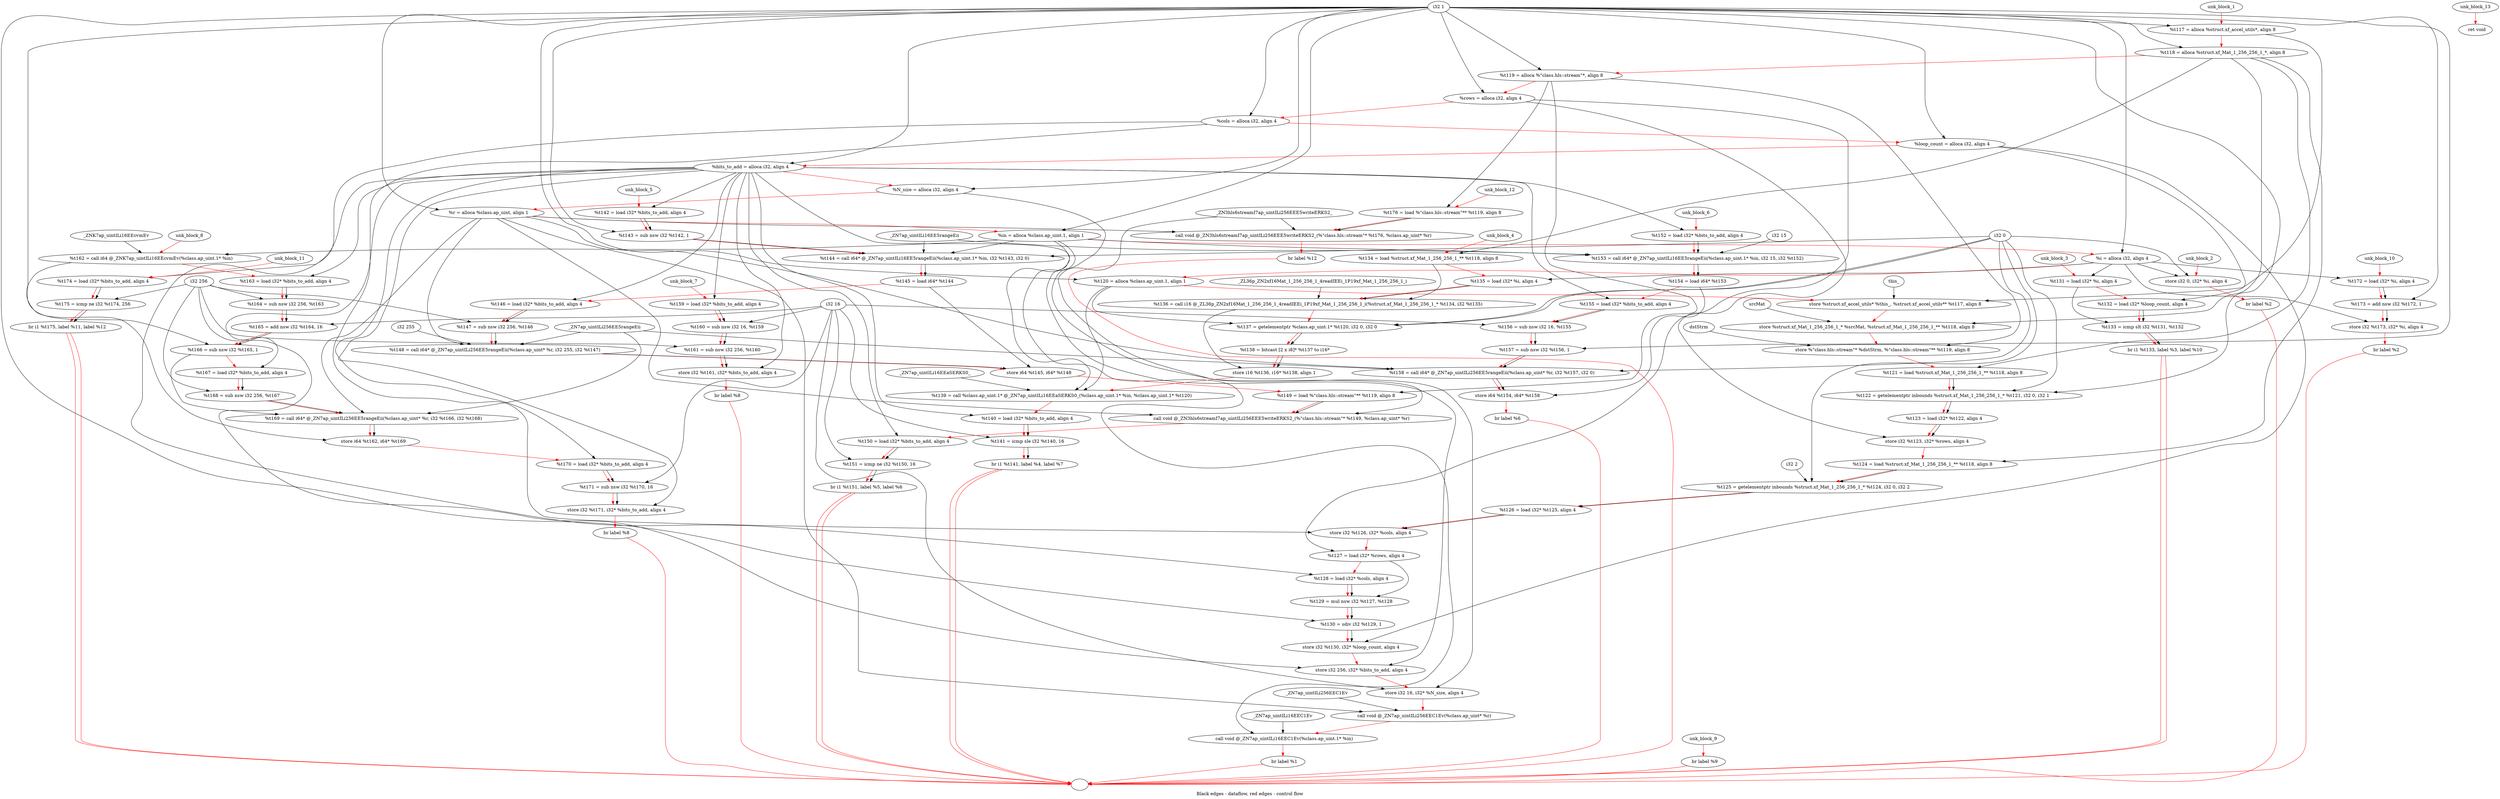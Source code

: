 digraph G {
compound=true
label="Black edges - dataflow, red edges - control flow"
"t117" [label="  %t117 = alloca %struct.xf_accel_utils*, align 8"]
"t118" [label="  %t118 = alloca %struct.xf_Mat_1_256_256_1_*, align 8"]
"t119" [label="  %t119 = alloca %\"class.hls::stream\"*, align 8"]
"rows" [label="  %rows = alloca i32, align 4"]
"cols" [label="  %cols = alloca i32, align 4"]
"loop_count" [label="  %loop_count = alloca i32, align 4"]
"bits_to_add" [label="  %bits_to_add = alloca i32, align 4"]
"N_size" [label="  %N_size = alloca i32, align 4"]
"r" [label="  %r = alloca %class.ap_uint, align 1"]
"in" [label="  %in = alloca %class.ap_uint.1, align 1"]
"i" [label="  %i = alloca i32, align 4"]
"t120" [label="  %t120 = alloca %class.ap_uint.1, align 1"]
"_1" [label="  store %struct.xf_accel_utils* %this_, %struct.xf_accel_utils** %t117, align 8"]
"_2" [label="  store %struct.xf_Mat_1_256_256_1_* %srcMat, %struct.xf_Mat_1_256_256_1_** %t118, align 8"]
"_3" [label="  store %\"class.hls::stream\"* %dstStrm, %\"class.hls::stream\"** %t119, align 8"]
"t121" [label="  %t121 = load %struct.xf_Mat_1_256_256_1_** %t118, align 8"]
"t122" [label="  %t122 = getelementptr inbounds %struct.xf_Mat_1_256_256_1_* %t121, i32 0, i32 1"]
"t123" [label="  %t123 = load i32* %t122, align 4"]
"_4" [label="  store i32 %t123, i32* %rows, align 4"]
"t124" [label="  %t124 = load %struct.xf_Mat_1_256_256_1_** %t118, align 8"]
"t125" [label="  %t125 = getelementptr inbounds %struct.xf_Mat_1_256_256_1_* %t124, i32 0, i32 2"]
"t126" [label="  %t126 = load i32* %t125, align 4"]
"_5" [label="  store i32 %t126, i32* %cols, align 4"]
"t127" [label="  %t127 = load i32* %rows, align 4"]
"t128" [label="  %t128 = load i32* %cols, align 4"]
"t129" [label="  %t129 = mul nsw i32 %t127, %t128"]
"t130" [label="  %t130 = sdiv i32 %t129, 1"]
"_6" [label="  store i32 %t130, i32* %loop_count, align 4"]
"_7" [label="  store i32 256, i32* %bits_to_add, align 4"]
"_8" [label="  store i32 16, i32* %N_size, align 4"]
"_9" [label="  call void @_ZN7ap_uintILi256EEC1Ev(%class.ap_uint* %r)"]
"_10" [label="  call void @_ZN7ap_uintILi16EEC1Ev(%class.ap_uint.1* %in)"]
"_11" [label="  br label %1"]
"unk_block_1" -> "t117"[color=red]
"i32 1" -> "t117"
"t117" -> "t118"[color=red weight=2]
"i32 1" -> "t118"
"t118" -> "t119"[color=red weight=2]
"i32 1" -> "t119"
"t119" -> "rows"[color=red weight=2]
"i32 1" -> "rows"
"rows" -> "cols"[color=red weight=2]
"i32 1" -> "cols"
"cols" -> "loop_count"[color=red weight=2]
"i32 1" -> "loop_count"
"loop_count" -> "bits_to_add"[color=red weight=2]
"i32 1" -> "bits_to_add"
"bits_to_add" -> "N_size"[color=red weight=2]
"i32 1" -> "N_size"
"N_size" -> "r"[color=red weight=2]
"i32 1" -> "r"
"r" -> "in"[color=red weight=2]
"i32 1" -> "in"
"in" -> "i"[color=red weight=2]
"i32 1" -> "i"
"i" -> "t120"[color=red weight=2]
"i32 1" -> "t120"
"t120" -> "_1"[color=red weight=2]
"this_" -> "_1"
"t117" -> "_1"
"_1" -> "_2"[color=red weight=2]
"srcMat" -> "_2"
"t118" -> "_2"
"_2" -> "_3"[color=red weight=2]
"dstStrm" -> "_3"
"t119" -> "_3"
"_3" -> "t121"[color=red weight=2]
"t118" -> "t121"
"t121" -> "t122"[color=red weight=2]
"t121" -> "t122"
"i32 0" -> "t122"
"i32 1" -> "t122"
"t122" -> "t123"[color=red weight=2]
"t122" -> "t123"
"t123" -> "_4"[color=red weight=2]
"t123" -> "_4"
"rows" -> "_4"
"_4" -> "t124"[color=red weight=2]
"t118" -> "t124"
"t124" -> "t125"[color=red weight=2]
"t124" -> "t125"
"i32 0" -> "t125"
"i32 2" -> "t125"
"t125" -> "t126"[color=red weight=2]
"t125" -> "t126"
"t126" -> "_5"[color=red weight=2]
"t126" -> "_5"
"cols" -> "_5"
"_5" -> "t127"[color=red weight=2]
"rows" -> "t127"
"t127" -> "t128"[color=red weight=2]
"cols" -> "t128"
"t128" -> "t129"[color=red weight=2]
"t127" -> "t129"
"t128" -> "t129"
"t129" -> "t130"[color=red weight=2]
"t129" -> "t130"
"i32 1" -> "t130"
"t130" -> "_6"[color=red weight=2]
"t130" -> "_6"
"loop_count" -> "_6"
"_6" -> "_7"[color=red weight=2]
"i32 256" -> "_7"
"bits_to_add" -> "_7"
"_7" -> "_8"[color=red weight=2]
"i32 16" -> "_8"
"N_size" -> "_8"
"_8" -> "_9"[color=red weight=2]
"r" -> "_9"
"_ZN7ap_uintILi256EEC1Ev" -> "_9"
"_9" -> "_10"[color=red weight=2]
"in" -> "_10"
"_ZN7ap_uintILi16EEC1Ev" -> "_10"
"_10" -> "_11"[color=red weight=2]
"_11" -> ""[color=red]

"_12" [label="  store i32 0, i32* %i, align 4"]
"_13" [label="  br label %2"]
"unk_block_2" -> "_12"[color=red]
"i32 0" -> "_12"
"i" -> "_12"
"_12" -> "_13"[color=red weight=2]
"_13" -> ""[color=red]

"t131" [label="  %t131 = load i32* %i, align 4"]
"t132" [label="  %t132 = load i32* %loop_count, align 4"]
"t133" [label="  %t133 = icmp slt i32 %t131, %t132"]
"_14" [label="  br i1 %t133, label %3, label %10"]
"unk_block_3" -> "t131"[color=red]
"i" -> "t131"
"t131" -> "t132"[color=red weight=2]
"loop_count" -> "t132"
"t132" -> "t133"[color=red weight=2]
"t131" -> "t133"
"t132" -> "t133"
"t133" -> "_14"[color=red weight=2]
"t133" -> "_14"
"_14" -> ""[color=red]
"_14" -> ""[color=red]

"t134" [label="  %t134 = load %struct.xf_Mat_1_256_256_1_** %t118, align 8"]
"t135" [label="  %t135 = load i32* %i, align 4"]
"t136" [label="  %t136 = call i16 @_ZL36p_ZN2xf16Mat_1_256_256_1_4readIEEi_1P19xf_Mat_1_256_256_1_i(%struct.xf_Mat_1_256_256_1_* %t134, i32 %t135)"]
"t137" [label="  %t137 = getelementptr %class.ap_uint.1* %t120, i32 0, i32 0"]
"t138" [label="  %t138 = bitcast [2 x i8]* %t137 to i16*"]
"_15" [label="  store i16 %t136, i16* %t138, align 1"]
"t139" [label="  %t139 = call %class.ap_uint.1* @_ZN7ap_uintILi16EEaSERKS0_(%class.ap_uint.1* %in, %class.ap_uint.1* %t120)"]
"t140" [label="  %t140 = load i32* %bits_to_add, align 4"]
"t141" [label="  %t141 = icmp sle i32 %t140, 16"]
"_16" [label="  br i1 %t141, label %4, label %7"]
"unk_block_4" -> "t134"[color=red]
"t118" -> "t134"
"t134" -> "t135"[color=red weight=2]
"i" -> "t135"
"t135" -> "t136"[color=red weight=2]
"t134" -> "t136"
"t135" -> "t136"
"_ZL36p_ZN2xf16Mat_1_256_256_1_4readIEEi_1P19xf_Mat_1_256_256_1_i" -> "t136"
"t136" -> "t137"[color=red weight=2]
"t120" -> "t137"
"i32 0" -> "t137"
"i32 0" -> "t137"
"t137" -> "t138"[color=red weight=2]
"t137" -> "t138"
"t138" -> "_15"[color=red weight=2]
"t136" -> "_15"
"t138" -> "_15"
"_15" -> "t139"[color=red weight=2]
"in" -> "t139"
"t120" -> "t139"
"_ZN7ap_uintILi16EEaSERKS0_" -> "t139"
"t139" -> "t140"[color=red weight=2]
"bits_to_add" -> "t140"
"t140" -> "t141"[color=red weight=2]
"t140" -> "t141"
"i32 16" -> "t141"
"t141" -> "_16"[color=red weight=2]
"t141" -> "_16"
"_16" -> ""[color=red]
"_16" -> ""[color=red]

"t142" [label="  %t142 = load i32* %bits_to_add, align 4"]
"t143" [label="  %t143 = sub nsw i32 %t142, 1"]
"t144" [label="  %t144 = call i64* @_ZN7ap_uintILi16EE5rangeEii(%class.ap_uint.1* %in, i32 %t143, i32 0)"]
"t145" [label="  %t145 = load i64* %t144"]
"t146" [label="  %t146 = load i32* %bits_to_add, align 4"]
"t147" [label="  %t147 = sub nsw i32 256, %t146"]
"t148" [label="  %t148 = call i64* @_ZN7ap_uintILi256EE5rangeEii(%class.ap_uint* %r, i32 255, i32 %t147)"]
"_17" [label="  store i64 %t145, i64* %t148"]
"t149" [label="  %t149 = load %\"class.hls::stream\"** %t119, align 8"]
"_18" [label="  call void @_ZN3hls6streamI7ap_uintILi256EEE5writeERKS2_(%\"class.hls::stream\"* %t149, %class.ap_uint* %r)"]
"t150" [label="  %t150 = load i32* %bits_to_add, align 4"]
"t151" [label="  %t151 = icmp ne i32 %t150, 16"]
"_19" [label="  br i1 %t151, label %5, label %6"]
"unk_block_5" -> "t142"[color=red]
"bits_to_add" -> "t142"
"t142" -> "t143"[color=red weight=2]
"t142" -> "t143"
"i32 1" -> "t143"
"t143" -> "t144"[color=red weight=2]
"in" -> "t144"
"t143" -> "t144"
"i32 0" -> "t144"
"_ZN7ap_uintILi16EE5rangeEii" -> "t144"
"t144" -> "t145"[color=red weight=2]
"t144" -> "t145"
"t145" -> "t146"[color=red weight=2]
"bits_to_add" -> "t146"
"t146" -> "t147"[color=red weight=2]
"i32 256" -> "t147"
"t146" -> "t147"
"t147" -> "t148"[color=red weight=2]
"r" -> "t148"
"i32 255" -> "t148"
"t147" -> "t148"
"_ZN7ap_uintILi256EE5rangeEii" -> "t148"
"t148" -> "_17"[color=red weight=2]
"t145" -> "_17"
"t148" -> "_17"
"_17" -> "t149"[color=red weight=2]
"t119" -> "t149"
"t149" -> "_18"[color=red weight=2]
"t149" -> "_18"
"r" -> "_18"
"_ZN3hls6streamI7ap_uintILi256EEE5writeERKS2_" -> "_18"
"_18" -> "t150"[color=red weight=2]
"bits_to_add" -> "t150"
"t150" -> "t151"[color=red weight=2]
"t150" -> "t151"
"i32 16" -> "t151"
"t151" -> "_19"[color=red weight=2]
"t151" -> "_19"
"_19" -> ""[color=red]
"_19" -> ""[color=red]

"t152" [label="  %t152 = load i32* %bits_to_add, align 4"]
"t153" [label="  %t153 = call i64* @_ZN7ap_uintILi16EE5rangeEii(%class.ap_uint.1* %in, i32 15, i32 %t152)"]
"t154" [label="  %t154 = load i64* %t153"]
"t155" [label="  %t155 = load i32* %bits_to_add, align 4"]
"t156" [label="  %t156 = sub nsw i32 16, %t155"]
"t157" [label="  %t157 = sub nsw i32 %t156, 1"]
"t158" [label="  %t158 = call i64* @_ZN7ap_uintILi256EE5rangeEii(%class.ap_uint* %r, i32 %t157, i32 0)"]
"_20" [label="  store i64 %t154, i64* %t158"]
"_21" [label="  br label %6"]
"unk_block_6" -> "t152"[color=red]
"bits_to_add" -> "t152"
"t152" -> "t153"[color=red weight=2]
"in" -> "t153"
"i32 15" -> "t153"
"t152" -> "t153"
"_ZN7ap_uintILi16EE5rangeEii" -> "t153"
"t153" -> "t154"[color=red weight=2]
"t153" -> "t154"
"t154" -> "t155"[color=red weight=2]
"bits_to_add" -> "t155"
"t155" -> "t156"[color=red weight=2]
"i32 16" -> "t156"
"t155" -> "t156"
"t156" -> "t157"[color=red weight=2]
"t156" -> "t157"
"i32 1" -> "t157"
"t157" -> "t158"[color=red weight=2]
"r" -> "t158"
"t157" -> "t158"
"i32 0" -> "t158"
"_ZN7ap_uintILi256EE5rangeEii" -> "t158"
"t158" -> "_20"[color=red weight=2]
"t154" -> "_20"
"t158" -> "_20"
"_20" -> "_21"[color=red weight=2]
"_21" -> ""[color=red]

"t159" [label="  %t159 = load i32* %bits_to_add, align 4"]
"t160" [label="  %t160 = sub nsw i32 16, %t159"]
"t161" [label="  %t161 = sub nsw i32 256, %t160"]
"_22" [label="  store i32 %t161, i32* %bits_to_add, align 4"]
"_23" [label="  br label %8"]
"unk_block_7" -> "t159"[color=red]
"bits_to_add" -> "t159"
"t159" -> "t160"[color=red weight=2]
"i32 16" -> "t160"
"t159" -> "t160"
"t160" -> "t161"[color=red weight=2]
"i32 256" -> "t161"
"t160" -> "t161"
"t161" -> "_22"[color=red weight=2]
"t161" -> "_22"
"bits_to_add" -> "_22"
"_22" -> "_23"[color=red weight=2]
"_23" -> ""[color=red]

"t162" [label="  %t162 = call i64 @_ZNK7ap_uintILi16EEcvmEv(%class.ap_uint.1* %in)"]
"t163" [label="  %t163 = load i32* %bits_to_add, align 4"]
"t164" [label="  %t164 = sub nsw i32 256, %t163"]
"t165" [label="  %t165 = add nsw i32 %t164, 16"]
"t166" [label="  %t166 = sub nsw i32 %t165, 1"]
"t167" [label="  %t167 = load i32* %bits_to_add, align 4"]
"t168" [label="  %t168 = sub nsw i32 256, %t167"]
"t169" [label="  %t169 = call i64* @_ZN7ap_uintILi256EE5rangeEii(%class.ap_uint* %r, i32 %t166, i32 %t168)"]
"_24" [label="  store i64 %t162, i64* %t169"]
"t170" [label="  %t170 = load i32* %bits_to_add, align 4"]
"t171" [label="  %t171 = sub nsw i32 %t170, 16"]
"_25" [label="  store i32 %t171, i32* %bits_to_add, align 4"]
"_26" [label="  br label %8"]
"unk_block_8" -> "t162"[color=red]
"in" -> "t162"
"_ZNK7ap_uintILi16EEcvmEv" -> "t162"
"t162" -> "t163"[color=red weight=2]
"bits_to_add" -> "t163"
"t163" -> "t164"[color=red weight=2]
"i32 256" -> "t164"
"t163" -> "t164"
"t164" -> "t165"[color=red weight=2]
"t164" -> "t165"
"i32 16" -> "t165"
"t165" -> "t166"[color=red weight=2]
"t165" -> "t166"
"i32 1" -> "t166"
"t166" -> "t167"[color=red weight=2]
"bits_to_add" -> "t167"
"t167" -> "t168"[color=red weight=2]
"i32 256" -> "t168"
"t167" -> "t168"
"t168" -> "t169"[color=red weight=2]
"r" -> "t169"
"t166" -> "t169"
"t168" -> "t169"
"_ZN7ap_uintILi256EE5rangeEii" -> "t169"
"t169" -> "_24"[color=red weight=2]
"t162" -> "_24"
"t169" -> "_24"
"_24" -> "t170"[color=red weight=2]
"bits_to_add" -> "t170"
"t170" -> "t171"[color=red weight=2]
"t170" -> "t171"
"i32 16" -> "t171"
"t171" -> "_25"[color=red weight=2]
"t171" -> "_25"
"bits_to_add" -> "_25"
"_25" -> "_26"[color=red weight=2]
"_26" -> ""[color=red]

"_27" [label="  br label %9"]
"unk_block_9" -> "_27"[color=red]
"_27" -> ""[color=red]

"t172" [label="  %t172 = load i32* %i, align 4"]
"t173" [label="  %t173 = add nsw i32 %t172, 1"]
"_28" [label="  store i32 %t173, i32* %i, align 4"]
"_29" [label="  br label %2"]
"unk_block_10" -> "t172"[color=red]
"i" -> "t172"
"t172" -> "t173"[color=red weight=2]
"t172" -> "t173"
"i32 1" -> "t173"
"t173" -> "_28"[color=red weight=2]
"t173" -> "_28"
"i" -> "_28"
"_28" -> "_29"[color=red weight=2]
"_29" -> ""[color=red]

"t174" [label="  %t174 = load i32* %bits_to_add, align 4"]
"t175" [label="  %t175 = icmp ne i32 %t174, 256"]
"_30" [label="  br i1 %t175, label %11, label %12"]
"unk_block_11" -> "t174"[color=red]
"bits_to_add" -> "t174"
"t174" -> "t175"[color=red weight=2]
"t174" -> "t175"
"i32 256" -> "t175"
"t175" -> "_30"[color=red weight=2]
"t175" -> "_30"
"_30" -> ""[color=red]
"_30" -> ""[color=red]

"t176" [label="  %t176 = load %\"class.hls::stream\"** %t119, align 8"]
"_31" [label="  call void @_ZN3hls6streamI7ap_uintILi256EEE5writeERKS2_(%\"class.hls::stream\"* %t176, %class.ap_uint* %r)"]
"_32" [label="  br label %12"]
"unk_block_12" -> "t176"[color=red]
"t119" -> "t176"
"t176" -> "_31"[color=red weight=2]
"t176" -> "_31"
"r" -> "_31"
"_ZN3hls6streamI7ap_uintILi256EEE5writeERKS2_" -> "_31"
"_31" -> "_32"[color=red weight=2]
"_32" -> ""[color=red]

"_33" [label="  ret void"]
"unk_block_13" -> "_33"[color=red]

}
